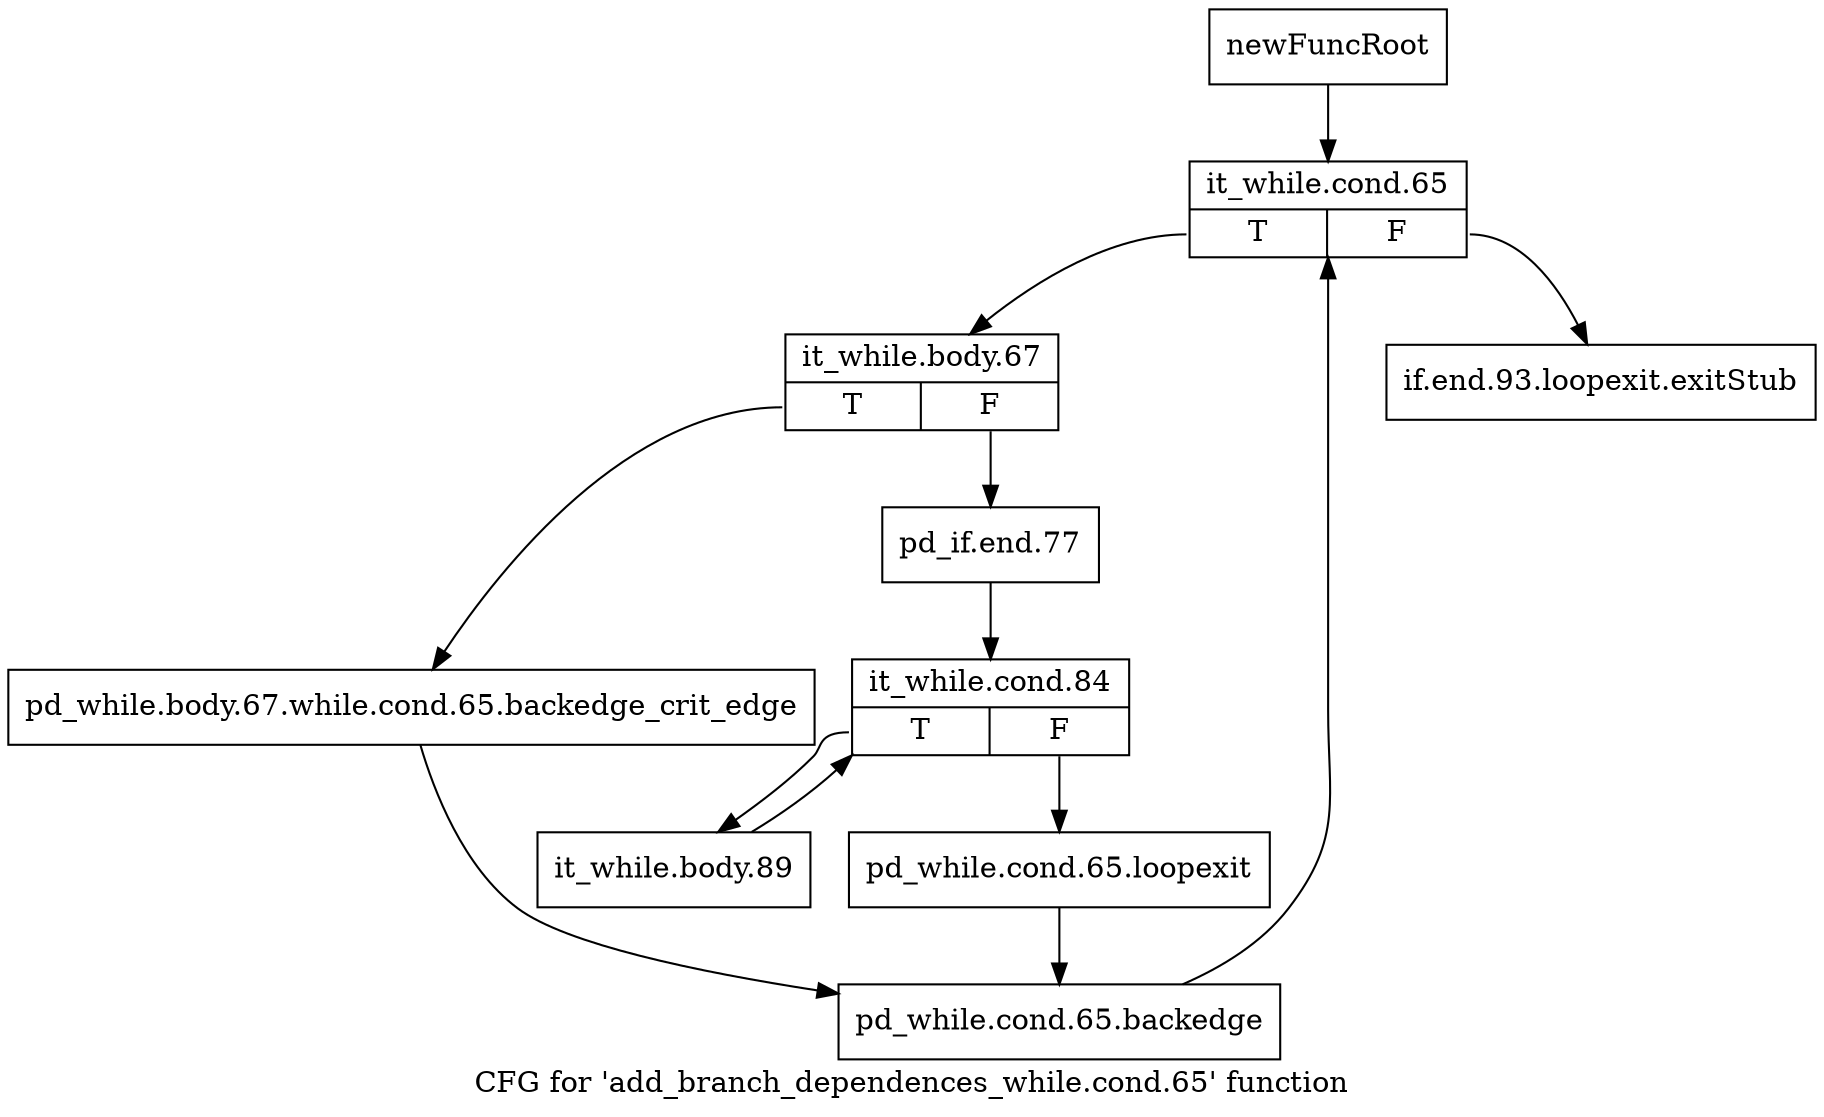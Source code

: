 digraph "CFG for 'add_branch_dependences_while.cond.65' function" {
	label="CFG for 'add_branch_dependences_while.cond.65' function";

	Node0xc1d2d00 [shape=record,label="{newFuncRoot}"];
	Node0xc1d2d00 -> Node0xc1d2da0;
	Node0xc1d2d50 [shape=record,label="{if.end.93.loopexit.exitStub}"];
	Node0xc1d2da0 [shape=record,label="{it_while.cond.65|{<s0>T|<s1>F}}"];
	Node0xc1d2da0:s0 -> Node0xc1d2df0;
	Node0xc1d2da0:s1 -> Node0xc1d2d50;
	Node0xc1d2df0 [shape=record,label="{it_while.body.67|{<s0>T|<s1>F}}"];
	Node0xc1d2df0:s0 -> Node0xc1d2f80;
	Node0xc1d2df0:s1 -> Node0xc1d2e40;
	Node0xc1d2e40 [shape=record,label="{pd_if.end.77}"];
	Node0xc1d2e40 -> Node0xc1d2e90;
	Node0xc1d2e90 [shape=record,label="{it_while.cond.84|{<s0>T|<s1>F}}"];
	Node0xc1d2e90:s0 -> Node0xc1d2f30;
	Node0xc1d2e90:s1 -> Node0xc1d2ee0;
	Node0xc1d2ee0 [shape=record,label="{pd_while.cond.65.loopexit}"];
	Node0xc1d2ee0 -> Node0xc1d2fd0;
	Node0xc1d2f30 [shape=record,label="{it_while.body.89}"];
	Node0xc1d2f30 -> Node0xc1d2e90;
	Node0xc1d2f80 [shape=record,label="{pd_while.body.67.while.cond.65.backedge_crit_edge}"];
	Node0xc1d2f80 -> Node0xc1d2fd0;
	Node0xc1d2fd0 [shape=record,label="{pd_while.cond.65.backedge}"];
	Node0xc1d2fd0 -> Node0xc1d2da0;
}
